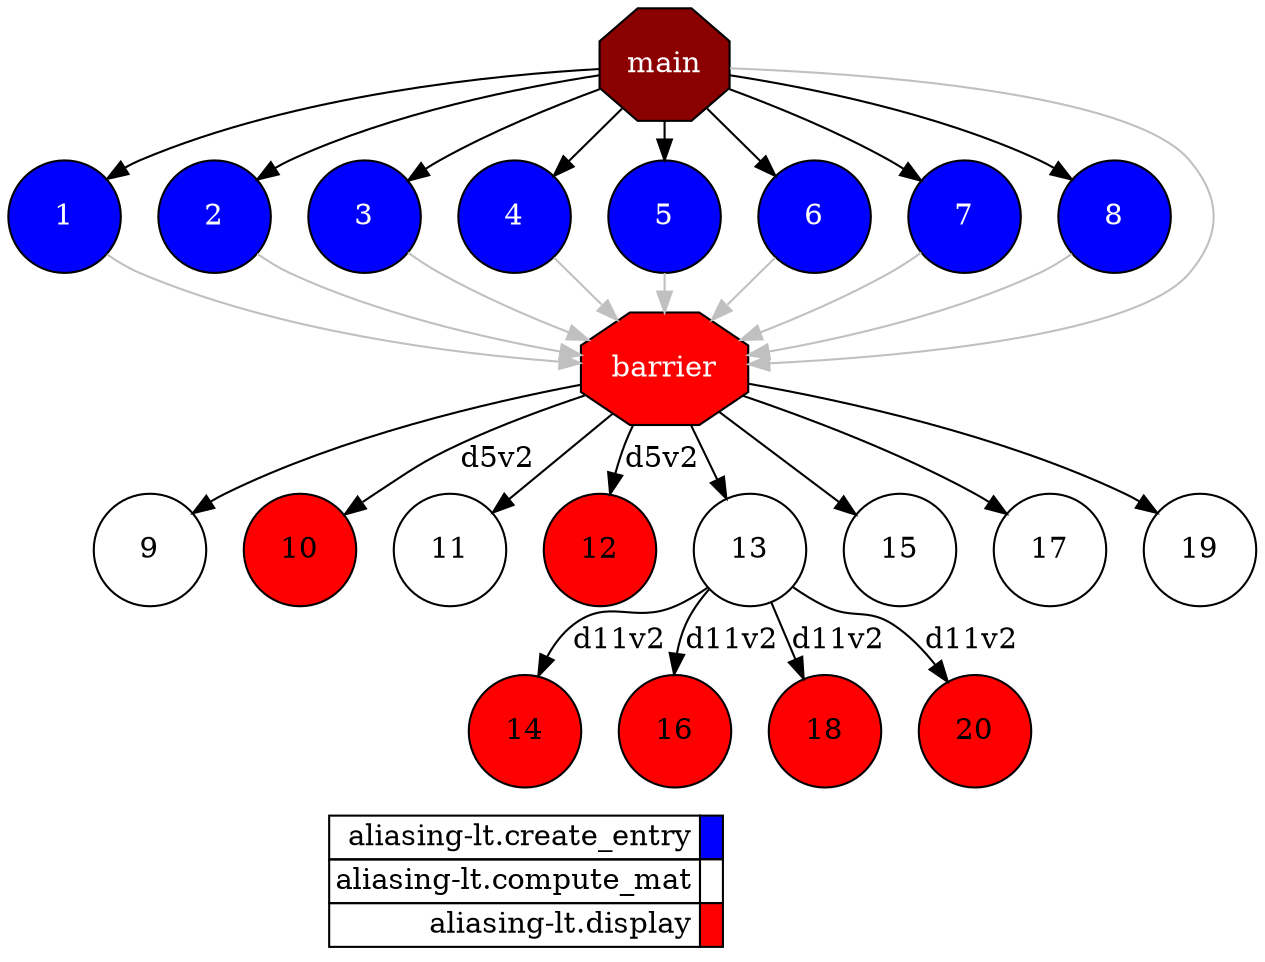digraph {
  rankdir=TB;
  labeljust="l";
  compound= true;
  subgraph dependence_graph {
    ranksep=0.20;
    node[height=0.75];

Synchro0[label="main", shape=octagon, style=filled fillcolor="#8B0000" fontcolor="#FFFFFF"];
1[shape=circle, style=filled fillcolor="#0000ff" fontcolor="#ffffff"];
Synchro0 -> 1;
2[shape=circle, style=filled fillcolor="#0000ff" fontcolor="#ffffff"];
Synchro0 -> 2;
3[shape=circle, style=filled fillcolor="#0000ff" fontcolor="#ffffff"];
Synchro0 -> 3;
4[shape=circle, style=filled fillcolor="#0000ff" fontcolor="#ffffff"];
Synchro0 -> 4;
5[shape=circle, style=filled fillcolor="#0000ff" fontcolor="#ffffff"];
Synchro0 -> 5;
6[shape=circle, style=filled fillcolor="#0000ff" fontcolor="#ffffff"];
Synchro0 -> 6;
7[shape=circle, style=filled fillcolor="#0000ff" fontcolor="#ffffff"];
Synchro0 -> 7;
8[shape=circle, style=filled fillcolor="#0000ff" fontcolor="#ffffff"];
Synchro0 -> 8;
Synchro1[label="barrier", shape=octagon, style=filled fillcolor="#ff0000" fontcolor="#FFFFFF"];
Synchro0 -> Synchro1 [color=grey];
4 -> Synchro1 [color=grey];
6 -> Synchro1 [color=grey];
7 -> Synchro1 [color=grey];
1 -> Synchro1 [color=grey];
3 -> Synchro1 [color=grey];
5 -> Synchro1 [color=grey];
2 -> Synchro1 [color=grey];
8 -> Synchro1 [color=grey];
9[shape=circle, style=filled fillcolor="#ffffff" fontcolor="#000000"];
Synchro1 -> 9;
10[shape=circle, style=filled fillcolor="#ff0000" fontcolor="#000000"];
Synchro1 -> 10 [label="d5v2"];
11[shape=circle, style=filled fillcolor="#ffffff" fontcolor="#000000"];
Synchro1 -> 11;
12[shape=circle, style=filled fillcolor="#ff0000" fontcolor="#000000"];
Synchro1 -> 12 [label="d5v2"];
13[shape=circle, style=filled fillcolor="#ffffff" fontcolor="#000000"];
Synchro1 -> 13;
14[shape=circle, style=filled fillcolor="#ff0000" fontcolor="#000000"];
13 -> 14 [label="d11v2"];
15[shape=circle, style=filled fillcolor="#ffffff" fontcolor="#000000"];
Synchro1 -> 15;
16[shape=circle, style=filled fillcolor="#ff0000" fontcolor="#000000"];
13 -> 16 [label="d11v2"];
17[shape=circle, style=filled fillcolor="#ffffff" fontcolor="#000000"];
Synchro1 -> 17;
18[shape=circle, style=filled fillcolor="#ff0000" fontcolor="#000000"];
13 -> 18 [label="d11v2"];
19[shape=circle, style=filled fillcolor="#ffffff" fontcolor="#000000"];
Synchro1 -> 19;
20[shape=circle, style=filled fillcolor="#ff0000" fontcolor="#000000"];
13 -> 20 [label="d11v2"];  }
  subgraph legend {
    rank=sink;
    node [shape=plaintext, height=0.75];
    ranksep=0.20;
    label = "Legend";
    key [label=<
      <table border="0" cellpadding="2" cellspacing="0" cellborder="1">
<tr>
<td align="right">aliasing-lt.create_entry</td>
<td bgcolor="#0000ff">&nbsp;</td>
</tr>
<tr>
<td align="right">aliasing-lt.compute_mat</td>
<td bgcolor="#ffffff">&nbsp;</td>
</tr>
<tr>
<td align="right">aliasing-lt.display</td>
<td bgcolor="#ff0000">&nbsp;</td>
</tr>
      </table>
    >]
  }
}
